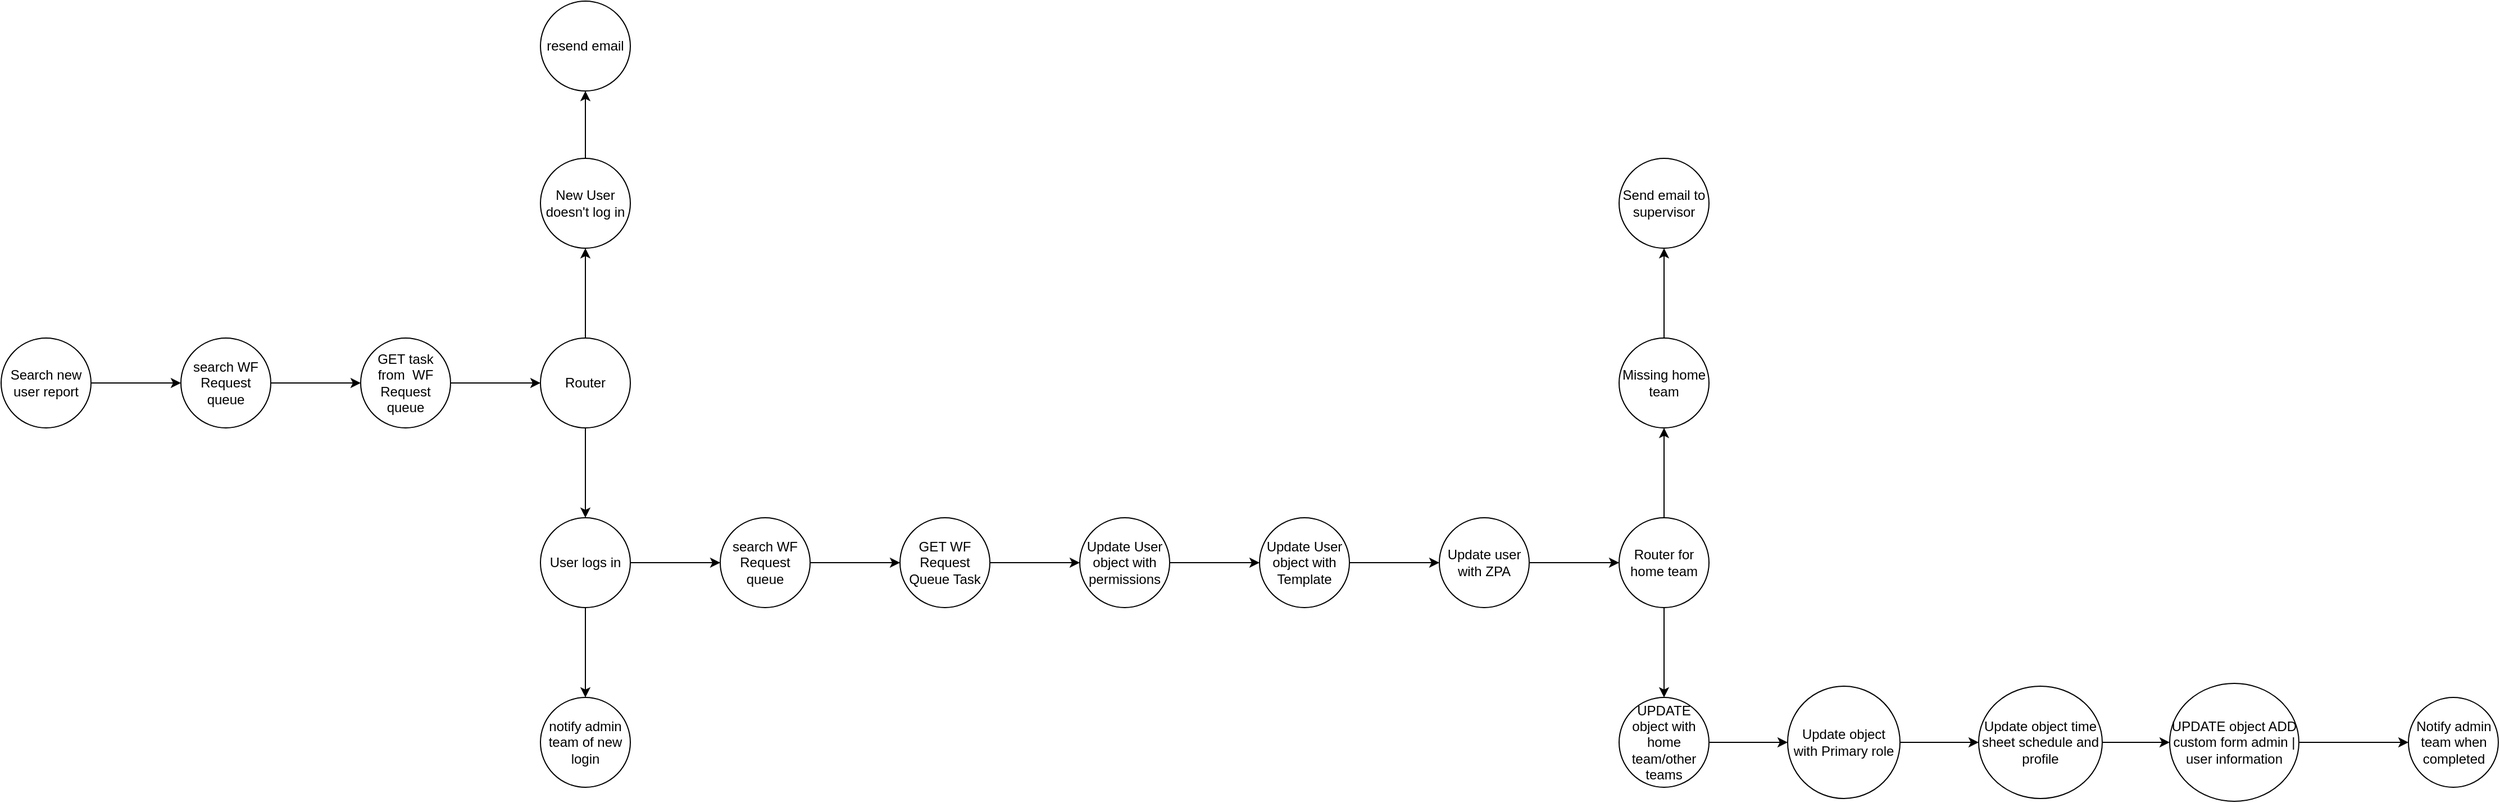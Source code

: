 <mxfile version="21.2.1" type="github">
  <diagram name="Page-1" id="vVXSdAFtz8uP6ZpRu3tx">
    <mxGraphModel dx="1434" dy="1850" grid="1" gridSize="10" guides="1" tooltips="1" connect="1" arrows="1" fold="1" page="1" pageScale="1" pageWidth="850" pageHeight="1100" math="0" shadow="0">
      <root>
        <mxCell id="0" />
        <mxCell id="1" parent="0" />
        <mxCell id="5EUE_wpnl3A7IQsI-HqW-3" value="" style="edgeStyle=orthogonalEdgeStyle;rounded=0;orthogonalLoop=1;jettySize=auto;html=1;" parent="1" source="5EUE_wpnl3A7IQsI-HqW-1" target="5EUE_wpnl3A7IQsI-HqW-2" edge="1">
          <mxGeometry relative="1" as="geometry" />
        </mxCell>
        <mxCell id="5EUE_wpnl3A7IQsI-HqW-1" value="Search new user report" style="ellipse;whiteSpace=wrap;html=1;aspect=fixed;" parent="1" vertex="1">
          <mxGeometry x="80" y="280" width="80" height="80" as="geometry" />
        </mxCell>
        <mxCell id="5EUE_wpnl3A7IQsI-HqW-5" value="" style="edgeStyle=orthogonalEdgeStyle;rounded=0;orthogonalLoop=1;jettySize=auto;html=1;" parent="1" source="5EUE_wpnl3A7IQsI-HqW-2" target="5EUE_wpnl3A7IQsI-HqW-4" edge="1">
          <mxGeometry relative="1" as="geometry" />
        </mxCell>
        <mxCell id="5EUE_wpnl3A7IQsI-HqW-2" value="search WF Request queue" style="ellipse;whiteSpace=wrap;html=1;" parent="1" vertex="1">
          <mxGeometry x="240" y="280" width="80" height="80" as="geometry" />
        </mxCell>
        <mxCell id="5EUE_wpnl3A7IQsI-HqW-7" value="" style="edgeStyle=orthogonalEdgeStyle;rounded=0;orthogonalLoop=1;jettySize=auto;html=1;" parent="1" source="5EUE_wpnl3A7IQsI-HqW-4" target="5EUE_wpnl3A7IQsI-HqW-6" edge="1">
          <mxGeometry relative="1" as="geometry" />
        </mxCell>
        <mxCell id="5EUE_wpnl3A7IQsI-HqW-4" value="GET task from&amp;nbsp; WF Request queue" style="ellipse;whiteSpace=wrap;html=1;" parent="1" vertex="1">
          <mxGeometry x="400" y="280" width="80" height="80" as="geometry" />
        </mxCell>
        <mxCell id="gxKWUP_uDM2MAdw7EW2u-2" value="" style="edgeStyle=orthogonalEdgeStyle;rounded=0;orthogonalLoop=1;jettySize=auto;html=1;" edge="1" parent="1" source="5EUE_wpnl3A7IQsI-HqW-6" target="gxKWUP_uDM2MAdw7EW2u-1">
          <mxGeometry relative="1" as="geometry" />
        </mxCell>
        <mxCell id="gxKWUP_uDM2MAdw7EW2u-6" value="" style="edgeStyle=orthogonalEdgeStyle;rounded=0;orthogonalLoop=1;jettySize=auto;html=1;" edge="1" parent="1" source="5EUE_wpnl3A7IQsI-HqW-6" target="gxKWUP_uDM2MAdw7EW2u-5">
          <mxGeometry relative="1" as="geometry" />
        </mxCell>
        <mxCell id="5EUE_wpnl3A7IQsI-HqW-6" value="Router" style="ellipse;whiteSpace=wrap;html=1;" parent="1" vertex="1">
          <mxGeometry x="560" y="280" width="80" height="80" as="geometry" />
        </mxCell>
        <mxCell id="gxKWUP_uDM2MAdw7EW2u-4" value="" style="edgeStyle=orthogonalEdgeStyle;rounded=0;orthogonalLoop=1;jettySize=auto;html=1;" edge="1" parent="1" source="gxKWUP_uDM2MAdw7EW2u-1" target="gxKWUP_uDM2MAdw7EW2u-3">
          <mxGeometry relative="1" as="geometry" />
        </mxCell>
        <mxCell id="gxKWUP_uDM2MAdw7EW2u-1" value="New User doesn&#39;t log in" style="ellipse;whiteSpace=wrap;html=1;" vertex="1" parent="1">
          <mxGeometry x="560" y="120" width="80" height="80" as="geometry" />
        </mxCell>
        <mxCell id="gxKWUP_uDM2MAdw7EW2u-3" value="resend email" style="ellipse;whiteSpace=wrap;html=1;" vertex="1" parent="1">
          <mxGeometry x="560" y="-20" width="80" height="80" as="geometry" />
        </mxCell>
        <mxCell id="gxKWUP_uDM2MAdw7EW2u-8" value="" style="edgeStyle=orthogonalEdgeStyle;rounded=0;orthogonalLoop=1;jettySize=auto;html=1;" edge="1" parent="1" source="gxKWUP_uDM2MAdw7EW2u-5" target="gxKWUP_uDM2MAdw7EW2u-7">
          <mxGeometry relative="1" as="geometry" />
        </mxCell>
        <mxCell id="gxKWUP_uDM2MAdw7EW2u-24" value="" style="edgeStyle=orthogonalEdgeStyle;rounded=0;orthogonalLoop=1;jettySize=auto;html=1;" edge="1" parent="1" source="gxKWUP_uDM2MAdw7EW2u-5" target="gxKWUP_uDM2MAdw7EW2u-23">
          <mxGeometry relative="1" as="geometry" />
        </mxCell>
        <mxCell id="gxKWUP_uDM2MAdw7EW2u-5" value="User logs in" style="ellipse;whiteSpace=wrap;html=1;" vertex="1" parent="1">
          <mxGeometry x="560" y="440" width="80" height="80" as="geometry" />
        </mxCell>
        <mxCell id="gxKWUP_uDM2MAdw7EW2u-10" value="" style="edgeStyle=orthogonalEdgeStyle;rounded=0;orthogonalLoop=1;jettySize=auto;html=1;" edge="1" parent="1" source="gxKWUP_uDM2MAdw7EW2u-7" target="gxKWUP_uDM2MAdw7EW2u-9">
          <mxGeometry relative="1" as="geometry" />
        </mxCell>
        <mxCell id="gxKWUP_uDM2MAdw7EW2u-7" value="search WF Request queue" style="ellipse;whiteSpace=wrap;html=1;" vertex="1" parent="1">
          <mxGeometry x="720" y="440" width="80" height="80" as="geometry" />
        </mxCell>
        <mxCell id="gxKWUP_uDM2MAdw7EW2u-12" value="" style="edgeStyle=orthogonalEdgeStyle;rounded=0;orthogonalLoop=1;jettySize=auto;html=1;" edge="1" parent="1" source="gxKWUP_uDM2MAdw7EW2u-9" target="gxKWUP_uDM2MAdw7EW2u-11">
          <mxGeometry relative="1" as="geometry" />
        </mxCell>
        <mxCell id="gxKWUP_uDM2MAdw7EW2u-9" value="GET WF Request Queue Task" style="ellipse;whiteSpace=wrap;html=1;" vertex="1" parent="1">
          <mxGeometry x="880" y="440" width="80" height="80" as="geometry" />
        </mxCell>
        <mxCell id="gxKWUP_uDM2MAdw7EW2u-14" value="" style="edgeStyle=orthogonalEdgeStyle;rounded=0;orthogonalLoop=1;jettySize=auto;html=1;" edge="1" parent="1" source="gxKWUP_uDM2MAdw7EW2u-11" target="gxKWUP_uDM2MAdw7EW2u-13">
          <mxGeometry relative="1" as="geometry" />
        </mxCell>
        <mxCell id="gxKWUP_uDM2MAdw7EW2u-11" value="Update User object with permissions" style="ellipse;whiteSpace=wrap;html=1;" vertex="1" parent="1">
          <mxGeometry x="1040" y="440" width="80" height="80" as="geometry" />
        </mxCell>
        <mxCell id="gxKWUP_uDM2MAdw7EW2u-16" value="" style="edgeStyle=orthogonalEdgeStyle;rounded=0;orthogonalLoop=1;jettySize=auto;html=1;" edge="1" parent="1" source="gxKWUP_uDM2MAdw7EW2u-13" target="gxKWUP_uDM2MAdw7EW2u-15">
          <mxGeometry relative="1" as="geometry" />
        </mxCell>
        <mxCell id="gxKWUP_uDM2MAdw7EW2u-13" value="Update User object with Template" style="ellipse;whiteSpace=wrap;html=1;" vertex="1" parent="1">
          <mxGeometry x="1200" y="440" width="80" height="80" as="geometry" />
        </mxCell>
        <mxCell id="gxKWUP_uDM2MAdw7EW2u-18" value="" style="edgeStyle=orthogonalEdgeStyle;rounded=0;orthogonalLoop=1;jettySize=auto;html=1;" edge="1" parent="1" source="gxKWUP_uDM2MAdw7EW2u-15" target="gxKWUP_uDM2MAdw7EW2u-17">
          <mxGeometry relative="1" as="geometry" />
        </mxCell>
        <mxCell id="gxKWUP_uDM2MAdw7EW2u-15" value="Update user with ZPA" style="ellipse;whiteSpace=wrap;html=1;" vertex="1" parent="1">
          <mxGeometry x="1360" y="440" width="80" height="80" as="geometry" />
        </mxCell>
        <mxCell id="gxKWUP_uDM2MAdw7EW2u-20" value="" style="edgeStyle=orthogonalEdgeStyle;rounded=0;orthogonalLoop=1;jettySize=auto;html=1;" edge="1" parent="1" source="gxKWUP_uDM2MAdw7EW2u-17" target="gxKWUP_uDM2MAdw7EW2u-19">
          <mxGeometry relative="1" as="geometry" />
        </mxCell>
        <mxCell id="gxKWUP_uDM2MAdw7EW2u-26" value="" style="edgeStyle=orthogonalEdgeStyle;rounded=0;orthogonalLoop=1;jettySize=auto;html=1;" edge="1" parent="1" source="gxKWUP_uDM2MAdw7EW2u-17" target="gxKWUP_uDM2MAdw7EW2u-25">
          <mxGeometry relative="1" as="geometry" />
        </mxCell>
        <mxCell id="gxKWUP_uDM2MAdw7EW2u-17" value="Router for home team" style="ellipse;whiteSpace=wrap;html=1;" vertex="1" parent="1">
          <mxGeometry x="1520" y="440" width="80" height="80" as="geometry" />
        </mxCell>
        <mxCell id="gxKWUP_uDM2MAdw7EW2u-22" value="" style="edgeStyle=orthogonalEdgeStyle;rounded=0;orthogonalLoop=1;jettySize=auto;html=1;" edge="1" parent="1" source="gxKWUP_uDM2MAdw7EW2u-19" target="gxKWUP_uDM2MAdw7EW2u-21">
          <mxGeometry relative="1" as="geometry" />
        </mxCell>
        <mxCell id="gxKWUP_uDM2MAdw7EW2u-19" value="Missing home team" style="ellipse;whiteSpace=wrap;html=1;" vertex="1" parent="1">
          <mxGeometry x="1520" y="280" width="80" height="80" as="geometry" />
        </mxCell>
        <mxCell id="gxKWUP_uDM2MAdw7EW2u-21" value="Send email to supervisor" style="ellipse;whiteSpace=wrap;html=1;" vertex="1" parent="1">
          <mxGeometry x="1520" y="120" width="80" height="80" as="geometry" />
        </mxCell>
        <mxCell id="gxKWUP_uDM2MAdw7EW2u-23" value="notify admin team of new login" style="ellipse;whiteSpace=wrap;html=1;" vertex="1" parent="1">
          <mxGeometry x="560" y="600" width="80" height="80" as="geometry" />
        </mxCell>
        <mxCell id="gxKWUP_uDM2MAdw7EW2u-28" value="" style="edgeStyle=orthogonalEdgeStyle;rounded=0;orthogonalLoop=1;jettySize=auto;html=1;" edge="1" parent="1" source="gxKWUP_uDM2MAdw7EW2u-25" target="gxKWUP_uDM2MAdw7EW2u-27">
          <mxGeometry relative="1" as="geometry" />
        </mxCell>
        <mxCell id="gxKWUP_uDM2MAdw7EW2u-25" value="UPDATE object with home team/other teams" style="ellipse;whiteSpace=wrap;html=1;" vertex="1" parent="1">
          <mxGeometry x="1520" y="600" width="80" height="80" as="geometry" />
        </mxCell>
        <mxCell id="gxKWUP_uDM2MAdw7EW2u-30" value="" style="edgeStyle=orthogonalEdgeStyle;rounded=0;orthogonalLoop=1;jettySize=auto;html=1;" edge="1" parent="1" source="gxKWUP_uDM2MAdw7EW2u-27" target="gxKWUP_uDM2MAdw7EW2u-29">
          <mxGeometry relative="1" as="geometry" />
        </mxCell>
        <mxCell id="gxKWUP_uDM2MAdw7EW2u-27" value="Update object with Primary role" style="ellipse;whiteSpace=wrap;html=1;" vertex="1" parent="1">
          <mxGeometry x="1670" y="590" width="100" height="100" as="geometry" />
        </mxCell>
        <mxCell id="gxKWUP_uDM2MAdw7EW2u-32" value="" style="edgeStyle=orthogonalEdgeStyle;rounded=0;orthogonalLoop=1;jettySize=auto;html=1;" edge="1" parent="1" source="gxKWUP_uDM2MAdw7EW2u-29" target="gxKWUP_uDM2MAdw7EW2u-31">
          <mxGeometry relative="1" as="geometry" />
        </mxCell>
        <mxCell id="gxKWUP_uDM2MAdw7EW2u-29" value="Update object time sheet schedule and profile" style="ellipse;whiteSpace=wrap;html=1;" vertex="1" parent="1">
          <mxGeometry x="1840" y="590" width="110" height="100" as="geometry" />
        </mxCell>
        <mxCell id="gxKWUP_uDM2MAdw7EW2u-34" value="" style="edgeStyle=orthogonalEdgeStyle;rounded=0;orthogonalLoop=1;jettySize=auto;html=1;" edge="1" parent="1" source="gxKWUP_uDM2MAdw7EW2u-31" target="gxKWUP_uDM2MAdw7EW2u-33">
          <mxGeometry relative="1" as="geometry" />
        </mxCell>
        <mxCell id="gxKWUP_uDM2MAdw7EW2u-31" value="UPDATE object ADD custom form admin | user information" style="ellipse;whiteSpace=wrap;html=1;direction=south;" vertex="1" parent="1">
          <mxGeometry x="2010" y="587.5" width="115" height="105" as="geometry" />
        </mxCell>
        <mxCell id="gxKWUP_uDM2MAdw7EW2u-33" value="Notify admin team when completed" style="ellipse;whiteSpace=wrap;html=1;" vertex="1" parent="1">
          <mxGeometry x="2222.5" y="600" width="80" height="80" as="geometry" />
        </mxCell>
      </root>
    </mxGraphModel>
  </diagram>
</mxfile>

